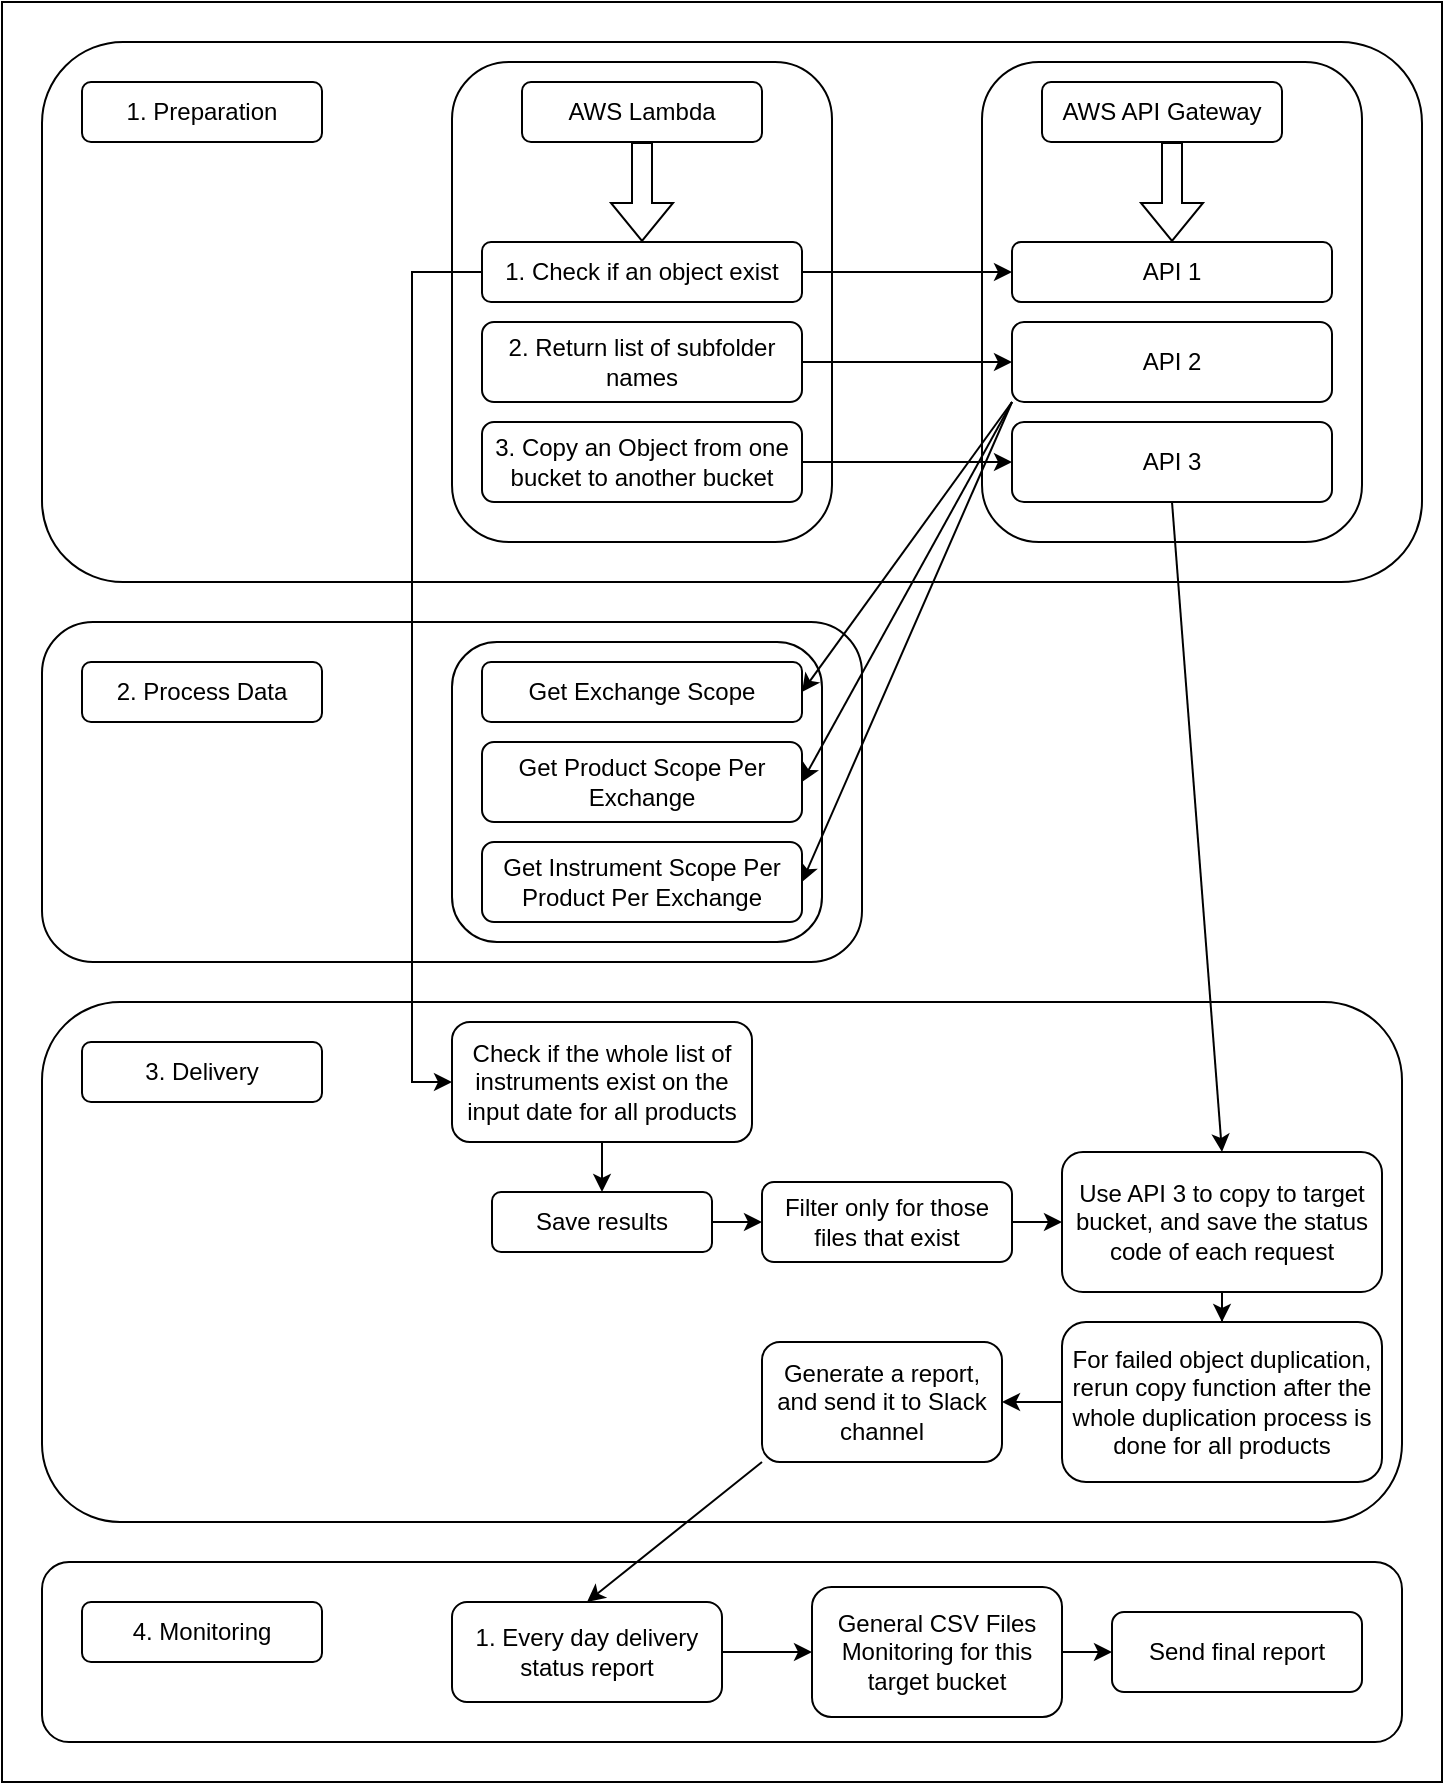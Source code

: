 <mxfile version="28.2.0">
  <diagram name="Page-1" id="wkkrfAakZS2gCEsQOzNK">
    <mxGraphModel dx="1234" dy="731" grid="1" gridSize="10" guides="1" tooltips="1" connect="1" arrows="1" fold="1" page="1" pageScale="1" pageWidth="850" pageHeight="1100" math="0" shadow="0">
      <root>
        <mxCell id="0" />
        <mxCell id="1" parent="0" />
        <mxCell id="r9hWPLSi_vaKF5jDp6Sw-16" value="" style="rounded=0;whiteSpace=wrap;html=1;" vertex="1" parent="1">
          <mxGeometry x="110" y="20" width="720" height="890" as="geometry" />
        </mxCell>
        <mxCell id="r9hWPLSi_vaKF5jDp6Sw-2" value="" style="rounded=1;whiteSpace=wrap;html=1;" vertex="1" parent="1">
          <mxGeometry x="130" y="800" width="680" height="90" as="geometry" />
        </mxCell>
        <mxCell id="3ywKKGpvwJczeCODJA8Q-42" value="" style="rounded=1;whiteSpace=wrap;html=1;" parent="1" vertex="1">
          <mxGeometry x="337.5" y="530" width="185" height="150" as="geometry" />
        </mxCell>
        <mxCell id="3ywKKGpvwJczeCODJA8Q-24" value="" style="rounded=1;whiteSpace=wrap;html=1;" parent="1" vertex="1">
          <mxGeometry x="130" y="330" width="410" height="170" as="geometry" />
        </mxCell>
        <mxCell id="3ywKKGpvwJczeCODJA8Q-26" value="" style="rounded=1;whiteSpace=wrap;html=1;" parent="1" vertex="1">
          <mxGeometry x="335" y="340" width="185" height="150" as="geometry" />
        </mxCell>
        <mxCell id="3ywKKGpvwJczeCODJA8Q-23" value="" style="rounded=1;whiteSpace=wrap;html=1;" parent="1" vertex="1">
          <mxGeometry x="130" y="40" width="690" height="270" as="geometry" />
        </mxCell>
        <mxCell id="3ywKKGpvwJczeCODJA8Q-13" value="" style="rounded=1;whiteSpace=wrap;html=1;" parent="1" vertex="1">
          <mxGeometry x="600" y="50" width="190" height="240" as="geometry" />
        </mxCell>
        <mxCell id="3ywKKGpvwJczeCODJA8Q-11" value="" style="rounded=1;whiteSpace=wrap;html=1;" parent="1" vertex="1">
          <mxGeometry x="335" y="50" width="190" height="240" as="geometry" />
        </mxCell>
        <mxCell id="3ywKKGpvwJczeCODJA8Q-4" value="" style="rounded=1;whiteSpace=wrap;html=1;" parent="1" vertex="1">
          <mxGeometry x="130" y="520" width="680" height="260" as="geometry" />
        </mxCell>
        <mxCell id="3ywKKGpvwJczeCODJA8Q-1" value="Get Exchange Scope" style="rounded=1;whiteSpace=wrap;html=1;" parent="1" vertex="1">
          <mxGeometry x="350" y="350" width="160" height="30" as="geometry" />
        </mxCell>
        <mxCell id="3ywKKGpvwJczeCODJA8Q-2" value="Get Product Scope Per Exchange" style="rounded=1;whiteSpace=wrap;html=1;" parent="1" vertex="1">
          <mxGeometry x="350" y="390" width="160" height="40" as="geometry" />
        </mxCell>
        <mxCell id="3ywKKGpvwJczeCODJA8Q-3" value="Get Instrument Scope Per Product Per Exchange" style="rounded=1;whiteSpace=wrap;html=1;" parent="1" vertex="1">
          <mxGeometry x="350" y="440" width="160" height="40" as="geometry" />
        </mxCell>
        <mxCell id="3ywKKGpvwJczeCODJA8Q-20" style="edgeStyle=orthogonalEdgeStyle;rounded=0;orthogonalLoop=1;jettySize=auto;html=1;exitX=1;exitY=0.5;exitDx=0;exitDy=0;entryX=0;entryY=0.5;entryDx=0;entryDy=0;" parent="1" source="3ywKKGpvwJczeCODJA8Q-6" target="3ywKKGpvwJczeCODJA8Q-15" edge="1">
          <mxGeometry relative="1" as="geometry" />
        </mxCell>
        <mxCell id="3ywKKGpvwJczeCODJA8Q-56" style="edgeStyle=orthogonalEdgeStyle;rounded=0;orthogonalLoop=1;jettySize=auto;html=1;exitX=0;exitY=0.5;exitDx=0;exitDy=0;entryX=0;entryY=0.5;entryDx=0;entryDy=0;" parent="1" source="3ywKKGpvwJczeCODJA8Q-6" target="3ywKKGpvwJczeCODJA8Q-43" edge="1">
          <mxGeometry relative="1" as="geometry" />
        </mxCell>
        <mxCell id="3ywKKGpvwJczeCODJA8Q-6" value="1. Check if an object exist" style="rounded=1;whiteSpace=wrap;html=1;" parent="1" vertex="1">
          <mxGeometry x="350" y="140" width="160" height="30" as="geometry" />
        </mxCell>
        <mxCell id="3ywKKGpvwJczeCODJA8Q-22" style="edgeStyle=orthogonalEdgeStyle;rounded=0;orthogonalLoop=1;jettySize=auto;html=1;exitX=1;exitY=0.5;exitDx=0;exitDy=0;entryX=0;entryY=0.5;entryDx=0;entryDy=0;" parent="1" source="3ywKKGpvwJczeCODJA8Q-7" target="3ywKKGpvwJczeCODJA8Q-16" edge="1">
          <mxGeometry relative="1" as="geometry" />
        </mxCell>
        <mxCell id="3ywKKGpvwJczeCODJA8Q-7" value="2. Return list of subfolder names" style="rounded=1;whiteSpace=wrap;html=1;" parent="1" vertex="1">
          <mxGeometry x="350" y="180" width="160" height="40" as="geometry" />
        </mxCell>
        <mxCell id="3ywKKGpvwJczeCODJA8Q-8" value="1. Preparation" style="rounded=1;whiteSpace=wrap;html=1;" parent="1" vertex="1">
          <mxGeometry x="150" y="60" width="120" height="30" as="geometry" />
        </mxCell>
        <mxCell id="3ywKKGpvwJczeCODJA8Q-9" value="AWS Lambda" style="rounded=1;whiteSpace=wrap;html=1;" parent="1" vertex="1">
          <mxGeometry x="370" y="60" width="120" height="30" as="geometry" />
        </mxCell>
        <mxCell id="3ywKKGpvwJczeCODJA8Q-10" value="AWS API Gateway" style="rounded=1;whiteSpace=wrap;html=1;" parent="1" vertex="1">
          <mxGeometry x="630" y="60" width="120" height="30" as="geometry" />
        </mxCell>
        <mxCell id="3ywKKGpvwJczeCODJA8Q-12" value="" style="shape=flexArrow;endArrow=classic;html=1;rounded=0;entryX=0.5;entryY=0;entryDx=0;entryDy=0;exitX=0.5;exitY=1;exitDx=0;exitDy=0;" parent="1" source="3ywKKGpvwJczeCODJA8Q-9" target="3ywKKGpvwJczeCODJA8Q-6" edge="1">
          <mxGeometry width="50" height="50" relative="1" as="geometry">
            <mxPoint x="430" y="100" as="sourcePoint" />
            <mxPoint x="480" y="200" as="targetPoint" />
          </mxGeometry>
        </mxCell>
        <mxCell id="3ywKKGpvwJczeCODJA8Q-15" value="API 1" style="rounded=1;whiteSpace=wrap;html=1;" parent="1" vertex="1">
          <mxGeometry x="615" y="140" width="160" height="30" as="geometry" />
        </mxCell>
        <mxCell id="3ywKKGpvwJczeCODJA8Q-38" style="rounded=0;orthogonalLoop=1;jettySize=auto;html=1;exitX=0;exitY=1;exitDx=0;exitDy=0;entryX=1;entryY=0.5;entryDx=0;entryDy=0;" parent="1" source="3ywKKGpvwJczeCODJA8Q-16" target="3ywKKGpvwJczeCODJA8Q-1" edge="1">
          <mxGeometry relative="1" as="geometry" />
        </mxCell>
        <mxCell id="3ywKKGpvwJczeCODJA8Q-39" style="rounded=0;orthogonalLoop=1;jettySize=auto;html=1;exitX=0;exitY=1;exitDx=0;exitDy=0;entryX=1;entryY=0.5;entryDx=0;entryDy=0;" parent="1" source="3ywKKGpvwJczeCODJA8Q-16" target="3ywKKGpvwJczeCODJA8Q-2" edge="1">
          <mxGeometry relative="1" as="geometry" />
        </mxCell>
        <mxCell id="3ywKKGpvwJczeCODJA8Q-40" style="rounded=0;orthogonalLoop=1;jettySize=auto;html=1;exitX=0;exitY=1;exitDx=0;exitDy=0;entryX=1;entryY=0.5;entryDx=0;entryDy=0;" parent="1" source="3ywKKGpvwJczeCODJA8Q-16" target="3ywKKGpvwJczeCODJA8Q-3" edge="1">
          <mxGeometry relative="1" as="geometry" />
        </mxCell>
        <mxCell id="3ywKKGpvwJczeCODJA8Q-16" value="API 2" style="rounded=1;whiteSpace=wrap;html=1;" parent="1" vertex="1">
          <mxGeometry x="615" y="180" width="160" height="40" as="geometry" />
        </mxCell>
        <mxCell id="3ywKKGpvwJczeCODJA8Q-17" value="" style="shape=flexArrow;endArrow=classic;html=1;rounded=0;entryX=0.5;entryY=0;entryDx=0;entryDy=0;" parent="1" target="3ywKKGpvwJczeCODJA8Q-15" edge="1">
          <mxGeometry width="50" height="50" relative="1" as="geometry">
            <mxPoint x="695" y="90" as="sourcePoint" />
            <mxPoint x="745" y="200" as="targetPoint" />
          </mxGeometry>
        </mxCell>
        <mxCell id="3ywKKGpvwJczeCODJA8Q-31" value="2. Process Data" style="rounded=1;whiteSpace=wrap;html=1;" parent="1" vertex="1">
          <mxGeometry x="150" y="350" width="120" height="30" as="geometry" />
        </mxCell>
        <mxCell id="3ywKKGpvwJczeCODJA8Q-41" value="3. Delivery" style="rounded=1;whiteSpace=wrap;html=1;" parent="1" vertex="1">
          <mxGeometry x="150" y="540" width="120" height="30" as="geometry" />
        </mxCell>
        <mxCell id="3ywKKGpvwJczeCODJA8Q-46" value="" style="edgeStyle=orthogonalEdgeStyle;rounded=0;orthogonalLoop=1;jettySize=auto;html=1;" parent="1" source="3ywKKGpvwJczeCODJA8Q-43" target="3ywKKGpvwJczeCODJA8Q-45" edge="1">
          <mxGeometry relative="1" as="geometry" />
        </mxCell>
        <mxCell id="3ywKKGpvwJczeCODJA8Q-43" value="Check if the whole list of instruments exist on the input date for all products" style="rounded=1;whiteSpace=wrap;html=1;" parent="1" vertex="1">
          <mxGeometry x="335" y="530" width="150" height="60" as="geometry" />
        </mxCell>
        <mxCell id="3ywKKGpvwJczeCODJA8Q-48" value="" style="edgeStyle=orthogonalEdgeStyle;rounded=0;orthogonalLoop=1;jettySize=auto;html=1;" parent="1" source="3ywKKGpvwJczeCODJA8Q-45" target="3ywKKGpvwJczeCODJA8Q-47" edge="1">
          <mxGeometry relative="1" as="geometry" />
        </mxCell>
        <mxCell id="3ywKKGpvwJczeCODJA8Q-45" value="Save results" style="whiteSpace=wrap;html=1;rounded=1;" parent="1" vertex="1">
          <mxGeometry x="355" y="615" width="110" height="30" as="geometry" />
        </mxCell>
        <mxCell id="3ywKKGpvwJczeCODJA8Q-52" value="" style="edgeStyle=orthogonalEdgeStyle;rounded=0;orthogonalLoop=1;jettySize=auto;html=1;" parent="1" source="3ywKKGpvwJczeCODJA8Q-47" target="3ywKKGpvwJczeCODJA8Q-51" edge="1">
          <mxGeometry relative="1" as="geometry" />
        </mxCell>
        <mxCell id="3ywKKGpvwJczeCODJA8Q-47" value="Filter only for those files that exist" style="whiteSpace=wrap;html=1;rounded=1;" parent="1" vertex="1">
          <mxGeometry x="490" y="610" width="125" height="40" as="geometry" />
        </mxCell>
        <mxCell id="3ywKKGpvwJczeCODJA8Q-59" value="" style="edgeStyle=orthogonalEdgeStyle;rounded=0;orthogonalLoop=1;jettySize=auto;html=1;" parent="1" source="3ywKKGpvwJczeCODJA8Q-51" target="3ywKKGpvwJczeCODJA8Q-58" edge="1">
          <mxGeometry relative="1" as="geometry" />
        </mxCell>
        <mxCell id="3ywKKGpvwJczeCODJA8Q-51" value="Use API 3 to copy to target bucket, and save the status code of each request" style="whiteSpace=wrap;html=1;rounded=1;" parent="1" vertex="1">
          <mxGeometry x="640" y="595" width="160" height="70" as="geometry" />
        </mxCell>
        <mxCell id="3ywKKGpvwJczeCODJA8Q-55" style="edgeStyle=orthogonalEdgeStyle;rounded=0;orthogonalLoop=1;jettySize=auto;html=1;exitX=1;exitY=0.5;exitDx=0;exitDy=0;entryX=0;entryY=0.5;entryDx=0;entryDy=0;" parent="1" source="3ywKKGpvwJczeCODJA8Q-53" target="3ywKKGpvwJczeCODJA8Q-54" edge="1">
          <mxGeometry relative="1" as="geometry" />
        </mxCell>
        <mxCell id="3ywKKGpvwJczeCODJA8Q-53" value="3. Copy an Object from one bucket to another bucket" style="rounded=1;whiteSpace=wrap;html=1;" parent="1" vertex="1">
          <mxGeometry x="350" y="230" width="160" height="40" as="geometry" />
        </mxCell>
        <mxCell id="3ywKKGpvwJczeCODJA8Q-57" style="rounded=0;orthogonalLoop=1;jettySize=auto;html=1;exitX=0.5;exitY=1;exitDx=0;exitDy=0;entryX=0.5;entryY=0;entryDx=0;entryDy=0;" parent="1" source="3ywKKGpvwJczeCODJA8Q-54" target="3ywKKGpvwJczeCODJA8Q-51" edge="1">
          <mxGeometry relative="1" as="geometry" />
        </mxCell>
        <mxCell id="3ywKKGpvwJczeCODJA8Q-54" value="API 3" style="rounded=1;whiteSpace=wrap;html=1;" parent="1" vertex="1">
          <mxGeometry x="615" y="230" width="160" height="40" as="geometry" />
        </mxCell>
        <mxCell id="3ywKKGpvwJczeCODJA8Q-63" value="" style="edgeStyle=orthogonalEdgeStyle;rounded=0;orthogonalLoop=1;jettySize=auto;html=1;" parent="1" source="3ywKKGpvwJczeCODJA8Q-58" target="3ywKKGpvwJczeCODJA8Q-62" edge="1">
          <mxGeometry relative="1" as="geometry" />
        </mxCell>
        <mxCell id="3ywKKGpvwJczeCODJA8Q-58" value="For failed object duplication, rerun copy function after the whole duplication process is done for all products" style="whiteSpace=wrap;html=1;rounded=1;" parent="1" vertex="1">
          <mxGeometry x="640" y="680" width="160" height="80" as="geometry" />
        </mxCell>
        <mxCell id="3ywKKGpvwJczeCODJA8Q-62" value="Generate a report, and send it to Slack channel" style="whiteSpace=wrap;html=1;rounded=1;" parent="1" vertex="1">
          <mxGeometry x="490" y="690" width="120" height="60" as="geometry" />
        </mxCell>
        <mxCell id="r9hWPLSi_vaKF5jDp6Sw-3" value="4. Monitoring" style="rounded=1;whiteSpace=wrap;html=1;" vertex="1" parent="1">
          <mxGeometry x="150" y="820" width="120" height="30" as="geometry" />
        </mxCell>
        <mxCell id="r9hWPLSi_vaKF5jDp6Sw-4" value="" style="edgeStyle=orthogonalEdgeStyle;rounded=0;orthogonalLoop=1;jettySize=auto;html=1;" edge="1" parent="1" source="r9hWPLSi_vaKF5jDp6Sw-5" target="r9hWPLSi_vaKF5jDp6Sw-7">
          <mxGeometry relative="1" as="geometry" />
        </mxCell>
        <mxCell id="r9hWPLSi_vaKF5jDp6Sw-5" value="1. Every day delivery status report" style="rounded=1;whiteSpace=wrap;html=1;" vertex="1" parent="1">
          <mxGeometry x="335" y="820" width="135" height="50" as="geometry" />
        </mxCell>
        <mxCell id="r9hWPLSi_vaKF5jDp6Sw-6" value="" style="edgeStyle=orthogonalEdgeStyle;rounded=0;orthogonalLoop=1;jettySize=auto;html=1;" edge="1" parent="1" source="r9hWPLSi_vaKF5jDp6Sw-7" target="r9hWPLSi_vaKF5jDp6Sw-9">
          <mxGeometry relative="1" as="geometry" />
        </mxCell>
        <mxCell id="r9hWPLSi_vaKF5jDp6Sw-7" value="General CSV Files Monitoring for this target bucket" style="whiteSpace=wrap;html=1;rounded=1;" vertex="1" parent="1">
          <mxGeometry x="515" y="812.5" width="125" height="65" as="geometry" />
        </mxCell>
        <mxCell id="r9hWPLSi_vaKF5jDp6Sw-9" value="Send final report" style="whiteSpace=wrap;html=1;rounded=1;" vertex="1" parent="1">
          <mxGeometry x="665" y="825" width="125" height="40" as="geometry" />
        </mxCell>
        <mxCell id="r9hWPLSi_vaKF5jDp6Sw-15" style="rounded=0;orthogonalLoop=1;jettySize=auto;html=1;exitX=0;exitY=1;exitDx=0;exitDy=0;entryX=0.5;entryY=0;entryDx=0;entryDy=0;" edge="1" parent="1" source="3ywKKGpvwJczeCODJA8Q-62" target="r9hWPLSi_vaKF5jDp6Sw-5">
          <mxGeometry relative="1" as="geometry" />
        </mxCell>
      </root>
    </mxGraphModel>
  </diagram>
</mxfile>
